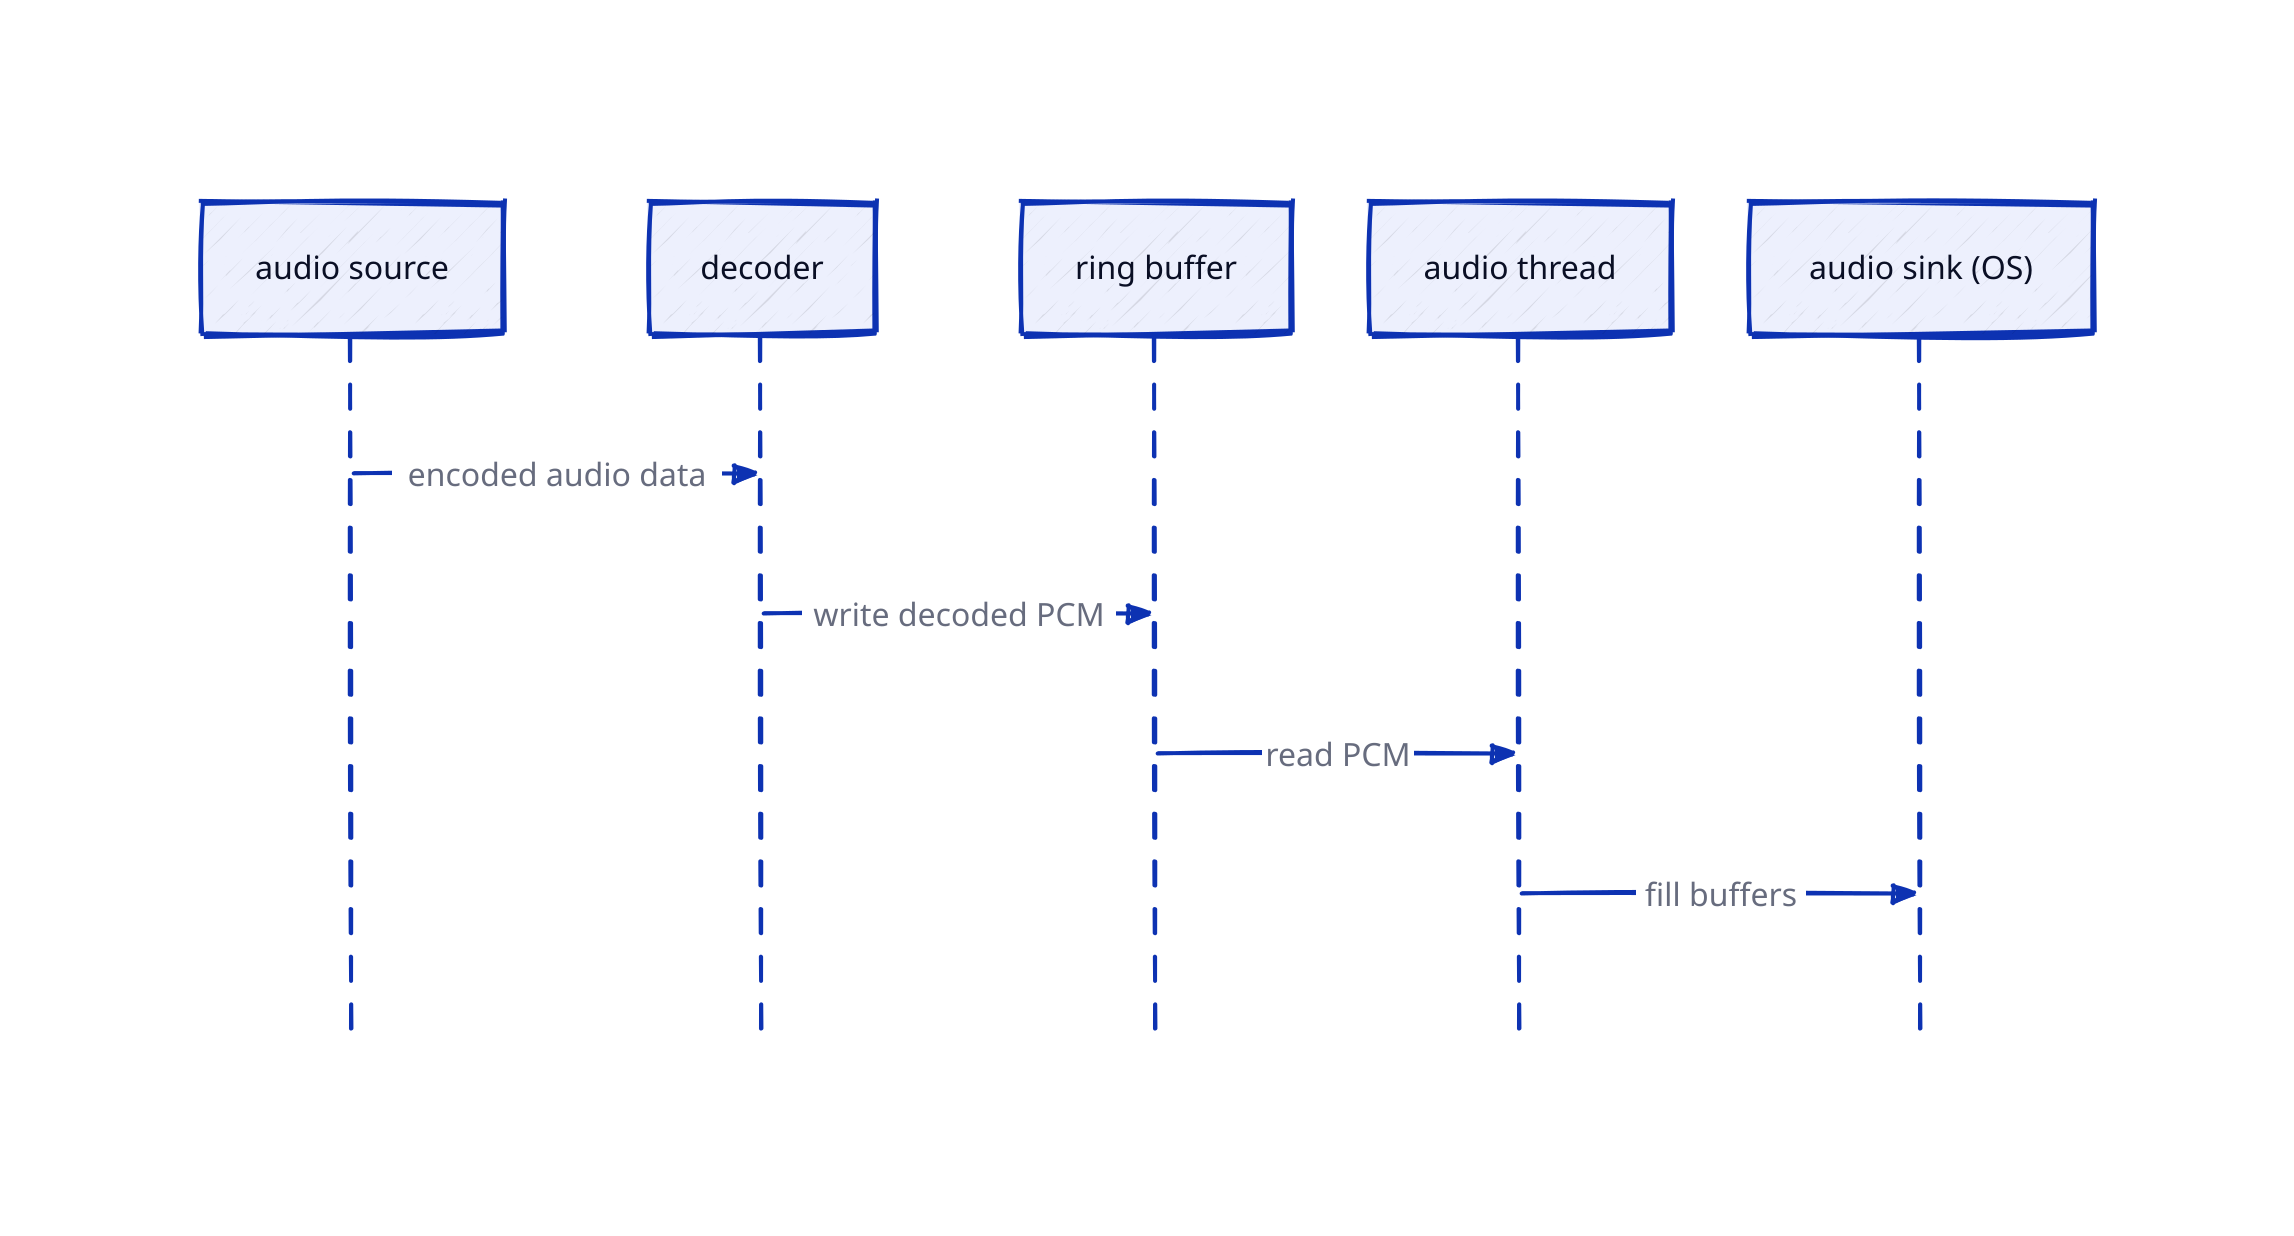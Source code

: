 vars: {
  d2-config: {
    sketch: true
    theme-id: 200
  }
}

shape: sequence_diagram

audio source -> decoder: encoded audio data
decoder -> ring buffer: write decoded PCM
ring buffer -> audio thread: read PCM
audio thread -> audio sink (OS): fill buffers
